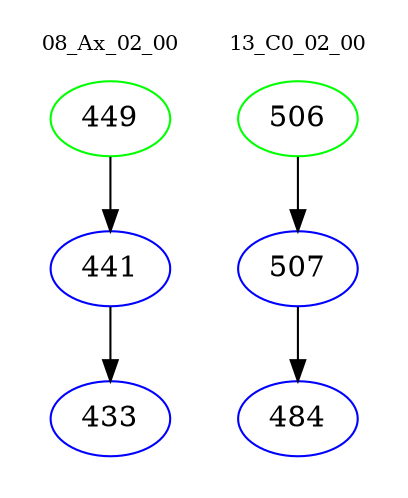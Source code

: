 digraph{
subgraph cluster_0 {
color = white
label = "08_Ax_02_00";
fontsize=10;
T0_449 [label="449", color="green"]
T0_449 -> T0_441 [color="black"]
T0_441 [label="441", color="blue"]
T0_441 -> T0_433 [color="black"]
T0_433 [label="433", color="blue"]
}
subgraph cluster_1 {
color = white
label = "13_C0_02_00";
fontsize=10;
T1_506 [label="506", color="green"]
T1_506 -> T1_507 [color="black"]
T1_507 [label="507", color="blue"]
T1_507 -> T1_484 [color="black"]
T1_484 [label="484", color="blue"]
}
}
